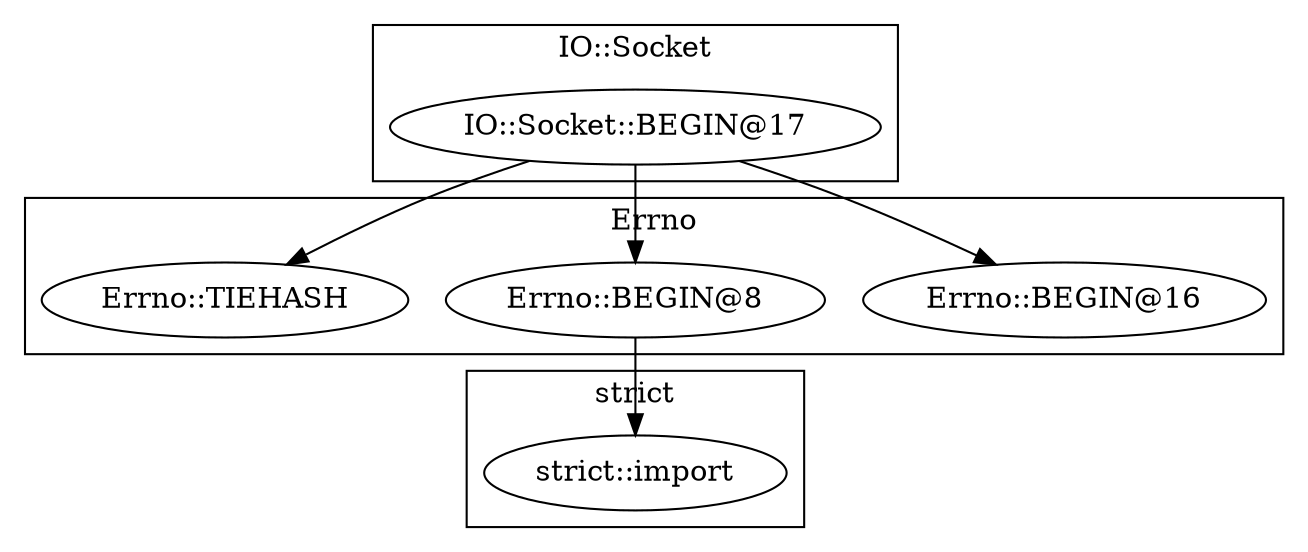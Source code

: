 digraph {
graph [overlap=false]
subgraph cluster_Errno {
	label="Errno";
	"Errno::BEGIN@16";
	"Errno::BEGIN@8";
	"Errno::TIEHASH";
}
subgraph cluster_IO_Socket {
	label="IO::Socket";
	"IO::Socket::BEGIN@17";
}
subgraph cluster_strict {
	label="strict";
	"strict::import";
}
"IO::Socket::BEGIN@17" -> "Errno::BEGIN@8";
"IO::Socket::BEGIN@17" -> "Errno::BEGIN@16";
"IO::Socket::BEGIN@17" -> "Errno::TIEHASH";
"Errno::BEGIN@8" -> "strict::import";
}
